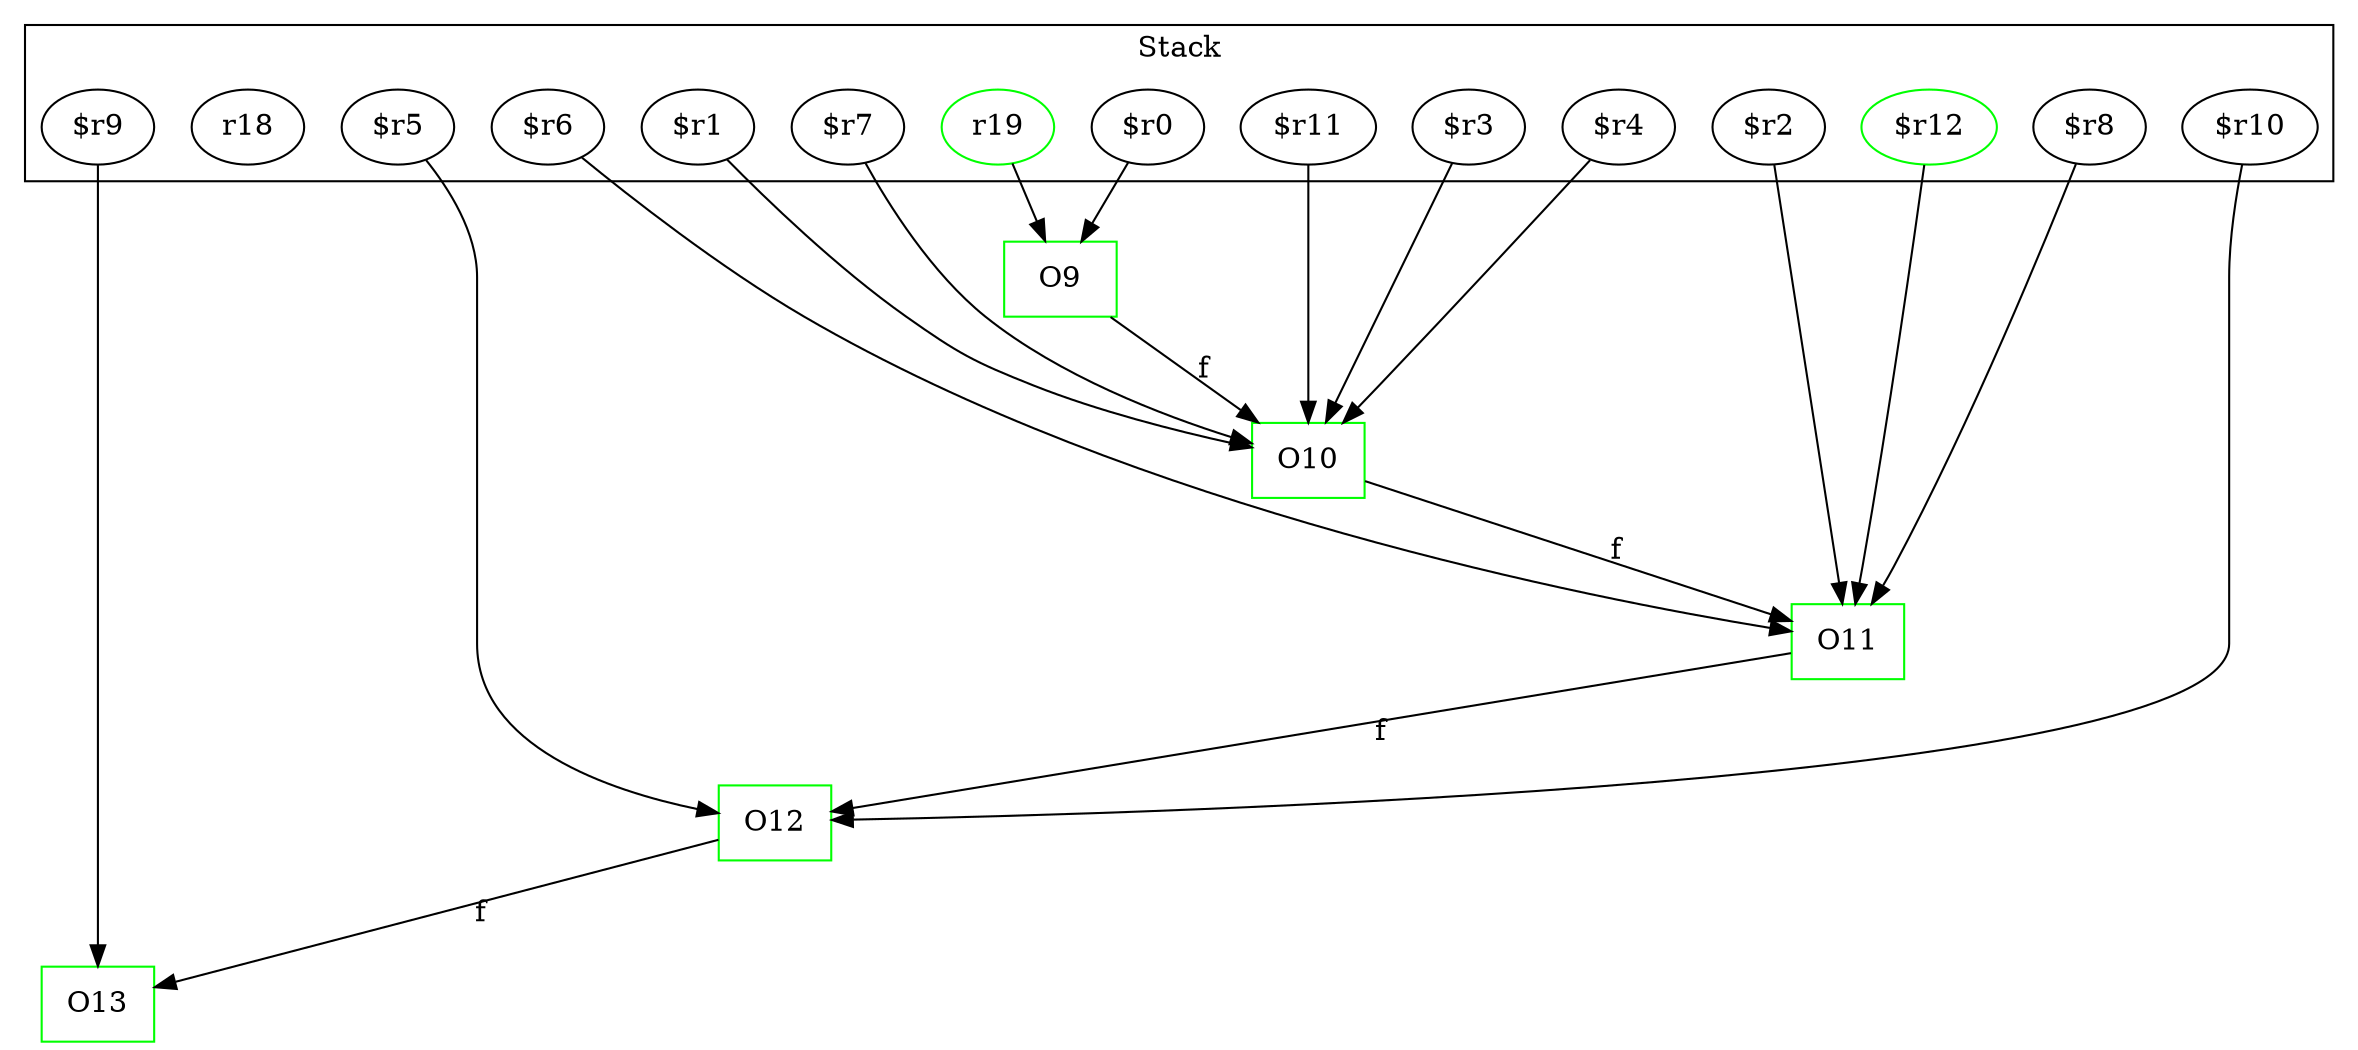 digraph sample {
  rankDir="LR";
  subgraph cluster_0 {
    label="Stack"
    "$r12"; "$r11"; "$r10"; "$r9"; "$r7"; "$r8"; "$r5"; "$r6"; "$r3"; "$r4"; "$r1"; "$r2"; "$r0"; "r18"; "r19"; 
  }
  "$r12" -> { O11 };
  "$r11" -> { O10 };
  "$r10" -> { O12 };
  "$r9" -> { O13 };
  "$r7" -> { O10 };
  "$r8" -> { O11 };
  "$r5" -> { O12 };
  "$r6" -> { O11 };
  "$r3" -> { O10 };
  "$r4" -> { O10 };
  "$r1" -> { O10 };
  "$r2" -> { O11 };
  "$r0" -> { O9 };
  "r18" -> { };
  "r19" -> { O9 };
  O13[shape=box];
  O12[shape=box];
  O9[shape=box];
  O11[shape=box];
  O10[shape=box];
  O12 -> O13[label="f", weight="0.2"]
  O9 -> O10[label="f", weight="0.2"]
  O11 -> O12[label="f", weight="0.2"]
  O10 -> O11[label="f", weight="0.2"]
  O13[color="green"];
  O12[color="green"];
  "$r12"[color="green"];
  "r19"[color="green"];
  O9[color="green"];
  O11[color="green"];
  O10[color="green"];
}
